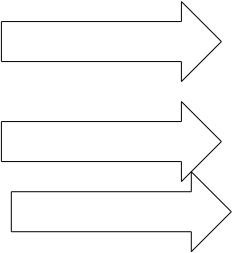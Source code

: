 <?xml version="1.0" encoding="UTF-8"?>
<dia:diagram xmlns:dia="http://www.lysator.liu.se/~alla/dia/">
  <dia:layer name="Hintergrund" visible="true">
    <dia:group>
      <dia:object type="Standard - PolyLine" version="0" id="O0">
        <dia:attribute name="obj_pos">
          <dia:point val="3,4"/>
        </dia:attribute>
        <dia:attribute name="obj_bb">
          <dia:rectangle val="2.98,3.98;12.02,4.02"/>
        </dia:attribute>
        <dia:attribute name="poly_points">
          <dia:point val="3,4"/>
          <dia:point val="12,4"/>
        </dia:attribute>
        <dia:attribute name="line_width">
          <dia:real val="0.04"/>
        </dia:attribute>
      </dia:object>
      <dia:object type="Standard - PolyLine" version="0" id="O1">
        <dia:attribute name="obj_pos">
          <dia:point val="3,6"/>
        </dia:attribute>
        <dia:attribute name="obj_bb">
          <dia:rectangle val="2.98,5.98;12.02,6.02"/>
        </dia:attribute>
        <dia:attribute name="poly_points">
          <dia:point val="3,6"/>
          <dia:point val="12,6"/>
        </dia:attribute>
        <dia:attribute name="line_width">
          <dia:real val="0.04"/>
        </dia:attribute>
      </dia:object>
      <dia:object type="Standard - Line" version="0" id="O2">
        <dia:attribute name="obj_pos">
          <dia:point val="12,7"/>
        </dia:attribute>
        <dia:attribute name="obj_bb">
          <dia:rectangle val="11.972,4.972;14.028,7.028"/>
        </dia:attribute>
        <dia:attribute name="conn_endpoints">
          <dia:point val="12,7"/>
          <dia:point val="14,5"/>
        </dia:attribute>
        <dia:attribute name="numcp">
          <dia:int val="1"/>
        </dia:attribute>
        <dia:attribute name="line_width">
          <dia:real val="0.04"/>
        </dia:attribute>
      </dia:object>
      <dia:object type="Standard - Line" version="0" id="O3">
        <dia:attribute name="obj_pos">
          <dia:point val="12,7"/>
        </dia:attribute>
        <dia:attribute name="obj_bb">
          <dia:rectangle val="11.98,5.98;12.02,7.02"/>
        </dia:attribute>
        <dia:attribute name="conn_endpoints">
          <dia:point val="12,7"/>
          <dia:point val="12,6"/>
        </dia:attribute>
        <dia:attribute name="numcp">
          <dia:int val="1"/>
        </dia:attribute>
        <dia:attribute name="line_width">
          <dia:real val="0.04"/>
        </dia:attribute>
      </dia:object>
      <dia:object type="Standard - Line" version="0" id="O4">
        <dia:attribute name="obj_pos">
          <dia:point val="12,3"/>
        </dia:attribute>
        <dia:attribute name="obj_bb">
          <dia:rectangle val="11.98,2.98;12.02,4.02"/>
        </dia:attribute>
        <dia:attribute name="conn_endpoints">
          <dia:point val="12,3"/>
          <dia:point val="12,4"/>
        </dia:attribute>
        <dia:attribute name="numcp">
          <dia:int val="1"/>
        </dia:attribute>
        <dia:attribute name="line_width">
          <dia:real val="0.04"/>
        </dia:attribute>
      </dia:object>
      <dia:object type="Standard - Line" version="0" id="O5">
        <dia:attribute name="obj_pos">
          <dia:point val="12,3"/>
        </dia:attribute>
        <dia:attribute name="obj_bb">
          <dia:rectangle val="11.972,2.972;14.028,5.028"/>
        </dia:attribute>
        <dia:attribute name="conn_endpoints">
          <dia:point val="12,3"/>
          <dia:point val="14,5"/>
        </dia:attribute>
        <dia:attribute name="numcp">
          <dia:int val="1"/>
        </dia:attribute>
        <dia:attribute name="line_width">
          <dia:real val="0.04"/>
        </dia:attribute>
      </dia:object>
      <dia:object type="Standard - Line" version="0" id="O6">
        <dia:attribute name="obj_pos">
          <dia:point val="3,4"/>
        </dia:attribute>
        <dia:attribute name="obj_bb">
          <dia:rectangle val="2.98,3.98;3.02,6.02"/>
        </dia:attribute>
        <dia:attribute name="conn_endpoints">
          <dia:point val="3,4"/>
          <dia:point val="3,6"/>
        </dia:attribute>
        <dia:attribute name="numcp">
          <dia:int val="1"/>
        </dia:attribute>
        <dia:attribute name="line_width">
          <dia:real val="0.04"/>
        </dia:attribute>
      </dia:object>
    </dia:group>
    <dia:group>
      <dia:object type="Standard - PolyLine" version="0" id="O7">
        <dia:attribute name="obj_pos">
          <dia:point val="3,9"/>
        </dia:attribute>
        <dia:attribute name="obj_bb">
          <dia:rectangle val="2.98,8.98;12.02,9.02"/>
        </dia:attribute>
        <dia:attribute name="poly_points">
          <dia:point val="3,9"/>
          <dia:point val="12,9"/>
        </dia:attribute>
        <dia:attribute name="line_width">
          <dia:real val="0.04"/>
        </dia:attribute>
      </dia:object>
      <dia:object type="Standard - PolyLine" version="0" id="O8">
        <dia:attribute name="obj_pos">
          <dia:point val="3,11"/>
        </dia:attribute>
        <dia:attribute name="obj_bb">
          <dia:rectangle val="2.98,10.98;12.02,11.02"/>
        </dia:attribute>
        <dia:attribute name="poly_points">
          <dia:point val="3,11"/>
          <dia:point val="12,11"/>
        </dia:attribute>
        <dia:attribute name="line_width">
          <dia:real val="0.04"/>
        </dia:attribute>
      </dia:object>
      <dia:object type="Standard - Line" version="0" id="O9">
        <dia:attribute name="obj_pos">
          <dia:point val="12,12"/>
        </dia:attribute>
        <dia:attribute name="obj_bb">
          <dia:rectangle val="11.972,9.972;14.028,12.028"/>
        </dia:attribute>
        <dia:attribute name="conn_endpoints">
          <dia:point val="12,12"/>
          <dia:point val="14,10"/>
        </dia:attribute>
        <dia:attribute name="numcp">
          <dia:int val="1"/>
        </dia:attribute>
        <dia:attribute name="line_width">
          <dia:real val="0.04"/>
        </dia:attribute>
      </dia:object>
      <dia:object type="Standard - Line" version="0" id="O10">
        <dia:attribute name="obj_pos">
          <dia:point val="12,12"/>
        </dia:attribute>
        <dia:attribute name="obj_bb">
          <dia:rectangle val="11.98,10.98;12.02,12.02"/>
        </dia:attribute>
        <dia:attribute name="conn_endpoints">
          <dia:point val="12,12"/>
          <dia:point val="12,11"/>
        </dia:attribute>
        <dia:attribute name="numcp">
          <dia:int val="1"/>
        </dia:attribute>
        <dia:attribute name="line_width">
          <dia:real val="0.04"/>
        </dia:attribute>
      </dia:object>
      <dia:object type="Standard - Line" version="0" id="O11">
        <dia:attribute name="obj_pos">
          <dia:point val="12,8"/>
        </dia:attribute>
        <dia:attribute name="obj_bb">
          <dia:rectangle val="11.98,7.98;12.02,9.02"/>
        </dia:attribute>
        <dia:attribute name="conn_endpoints">
          <dia:point val="12,8"/>
          <dia:point val="12,9"/>
        </dia:attribute>
        <dia:attribute name="numcp">
          <dia:int val="1"/>
        </dia:attribute>
        <dia:attribute name="line_width">
          <dia:real val="0.04"/>
        </dia:attribute>
      </dia:object>
      <dia:object type="Standard - Line" version="0" id="O12">
        <dia:attribute name="obj_pos">
          <dia:point val="12,8"/>
        </dia:attribute>
        <dia:attribute name="obj_bb">
          <dia:rectangle val="11.972,7.972;14.028,10.028"/>
        </dia:attribute>
        <dia:attribute name="conn_endpoints">
          <dia:point val="12,8"/>
          <dia:point val="14,10"/>
        </dia:attribute>
        <dia:attribute name="numcp">
          <dia:int val="1"/>
        </dia:attribute>
        <dia:attribute name="line_width">
          <dia:real val="0.04"/>
        </dia:attribute>
      </dia:object>
      <dia:object type="Standard - Line" version="0" id="O13">
        <dia:attribute name="obj_pos">
          <dia:point val="3,9"/>
        </dia:attribute>
        <dia:attribute name="obj_bb">
          <dia:rectangle val="2.98,8.98;3.02,11.02"/>
        </dia:attribute>
        <dia:attribute name="conn_endpoints">
          <dia:point val="3,9"/>
          <dia:point val="3,11"/>
        </dia:attribute>
        <dia:attribute name="numcp">
          <dia:int val="1"/>
        </dia:attribute>
        <dia:attribute name="line_width">
          <dia:real val="0.04"/>
        </dia:attribute>
      </dia:object>
    </dia:group>
    <dia:group>
      <dia:object type="Standard - PolyLine" version="0" id="O14">
        <dia:attribute name="obj_pos">
          <dia:point val="3.495,12.508"/>
        </dia:attribute>
        <dia:attribute name="obj_bb">
          <dia:rectangle val="3.475,12.488;12.515,12.528"/>
        </dia:attribute>
        <dia:attribute name="poly_points">
          <dia:point val="3.495,12.508"/>
          <dia:point val="12.495,12.508"/>
        </dia:attribute>
        <dia:attribute name="line_width">
          <dia:real val="0.04"/>
        </dia:attribute>
      </dia:object>
      <dia:object type="Standard - PolyLine" version="0" id="O15">
        <dia:attribute name="obj_pos">
          <dia:point val="3.495,14.508"/>
        </dia:attribute>
        <dia:attribute name="obj_bb">
          <dia:rectangle val="3.475,14.488;12.515,14.528"/>
        </dia:attribute>
        <dia:attribute name="poly_points">
          <dia:point val="3.495,14.508"/>
          <dia:point val="12.495,14.508"/>
        </dia:attribute>
        <dia:attribute name="line_width">
          <dia:real val="0.04"/>
        </dia:attribute>
      </dia:object>
      <dia:object type="Standard - Line" version="0" id="O16">
        <dia:attribute name="obj_pos">
          <dia:point val="12.495,15.508"/>
        </dia:attribute>
        <dia:attribute name="obj_bb">
          <dia:rectangle val="12.467,13.48;14.523,15.537"/>
        </dia:attribute>
        <dia:attribute name="conn_endpoints">
          <dia:point val="12.495,15.508"/>
          <dia:point val="14.495,13.508"/>
        </dia:attribute>
        <dia:attribute name="numcp">
          <dia:int val="1"/>
        </dia:attribute>
        <dia:attribute name="line_width">
          <dia:real val="0.04"/>
        </dia:attribute>
      </dia:object>
      <dia:object type="Standard - Line" version="0" id="O17">
        <dia:attribute name="obj_pos">
          <dia:point val="12.495,15.508"/>
        </dia:attribute>
        <dia:attribute name="obj_bb">
          <dia:rectangle val="12.475,14.488;12.515,15.528"/>
        </dia:attribute>
        <dia:attribute name="conn_endpoints">
          <dia:point val="12.495,15.508"/>
          <dia:point val="12.495,14.508"/>
        </dia:attribute>
        <dia:attribute name="numcp">
          <dia:int val="1"/>
        </dia:attribute>
        <dia:attribute name="line_width">
          <dia:real val="0.04"/>
        </dia:attribute>
      </dia:object>
      <dia:object type="Standard - Line" version="0" id="O18">
        <dia:attribute name="obj_pos">
          <dia:point val="12.495,11.508"/>
        </dia:attribute>
        <dia:attribute name="obj_bb">
          <dia:rectangle val="12.475,11.488;12.515,12.528"/>
        </dia:attribute>
        <dia:attribute name="conn_endpoints">
          <dia:point val="12.495,11.508"/>
          <dia:point val="12.495,12.508"/>
        </dia:attribute>
        <dia:attribute name="numcp">
          <dia:int val="1"/>
        </dia:attribute>
        <dia:attribute name="line_width">
          <dia:real val="0.04"/>
        </dia:attribute>
      </dia:object>
      <dia:object type="Standard - Line" version="0" id="O19">
        <dia:attribute name="obj_pos">
          <dia:point val="12.495,11.508"/>
        </dia:attribute>
        <dia:attribute name="obj_bb">
          <dia:rectangle val="12.467,11.48;14.523,13.537"/>
        </dia:attribute>
        <dia:attribute name="conn_endpoints">
          <dia:point val="12.495,11.508"/>
          <dia:point val="14.495,13.508"/>
        </dia:attribute>
        <dia:attribute name="numcp">
          <dia:int val="1"/>
        </dia:attribute>
        <dia:attribute name="line_width">
          <dia:real val="0.04"/>
        </dia:attribute>
      </dia:object>
      <dia:object type="Standard - Line" version="0" id="O20">
        <dia:attribute name="obj_pos">
          <dia:point val="3.495,12.508"/>
        </dia:attribute>
        <dia:attribute name="obj_bb">
          <dia:rectangle val="3.475,12.488;3.515,14.528"/>
        </dia:attribute>
        <dia:attribute name="conn_endpoints">
          <dia:point val="3.495,12.508"/>
          <dia:point val="3.495,14.508"/>
        </dia:attribute>
        <dia:attribute name="numcp">
          <dia:int val="1"/>
        </dia:attribute>
        <dia:attribute name="line_width">
          <dia:real val="0.04"/>
        </dia:attribute>
      </dia:object>
    </dia:group>
  </dia:layer>
</dia:diagram>
